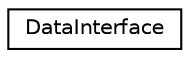 digraph "Graphical Class Hierarchy"
{
  edge [fontname="Helvetica",fontsize="10",labelfontname="Helvetica",labelfontsize="10"];
  node [fontname="Helvetica",fontsize="10",shape=record];
  rankdir="LR";
  Node0 [label="DataInterface",height=0.2,width=0.4,color="black", fillcolor="white", style="filled",URL="$struct_data_interface.html"];
}
